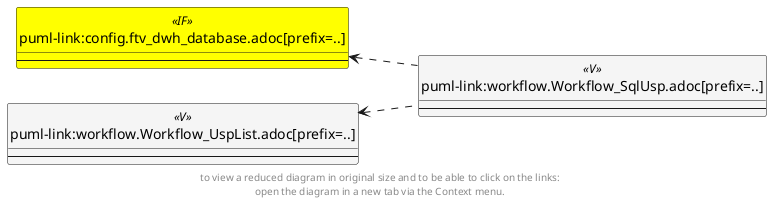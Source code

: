 @startuml
left to right direction
'top to bottom direction
hide circle
'avoide "." issues:
set namespaceSeparator none


skinparam class {
  BackgroundColor White
  BackgroundColor<<FN>> Yellow
  BackgroundColor<<FS>> Yellow
  BackgroundColor<<FT>> LightGray
  BackgroundColor<<IF>> Yellow
  BackgroundColor<<IS>> Yellow
  BackgroundColor<<P>> Aqua
  BackgroundColor<<PC>> Aqua
  BackgroundColor<<SN>> Yellow
  BackgroundColor<<SO>> SlateBlue
  BackgroundColor<<TF>> LightGray
  BackgroundColor<<TR>> Tomato
  BackgroundColor<<U>> White
  BackgroundColor<<V>> WhiteSmoke
  BackgroundColor<<X>> Aqua
}


entity "puml-link:config.ftv_dwh_database.adoc[prefix=..]" as config.ftv_dwh_database << IF >> {
  --
}

entity "puml-link:workflow.Workflow_SqlUsp.adoc[prefix=..]" as workflow.Workflow_SqlUsp << V >> {
  --
}

entity "puml-link:workflow.Workflow_UspList.adoc[prefix=..]" as workflow.Workflow_UspList << V >> {
  --
}

config.ftv_dwh_database <.. workflow.Workflow_SqlUsp
workflow.Workflow_UspList <.. workflow.Workflow_SqlUsp
footer
to view a reduced diagram in original size and to be able to click on the links:
open the diagram in a new tab via the Context menu.
end footer

@enduml

